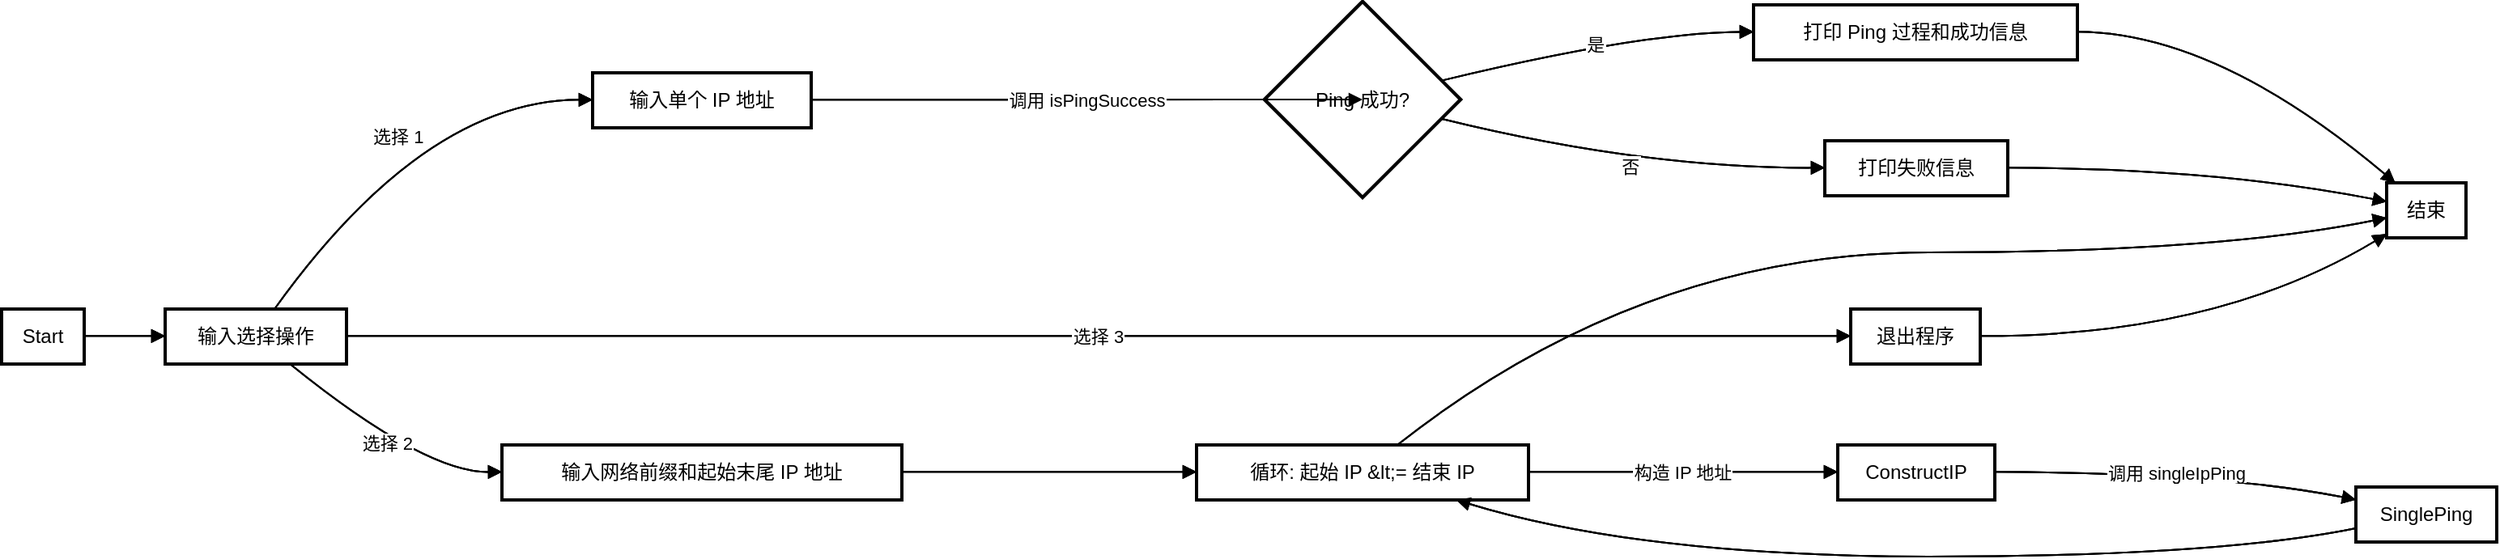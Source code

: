 <mxfile version="21.5.2" type="github">
  <diagram id="C5RBs43oDa-KdzZeNtuy" name="Page-1">
    <mxGraphModel dx="1622" dy="899" grid="1" gridSize="10" guides="1" tooltips="1" connect="1" arrows="1" fold="1" page="1" pageScale="1" pageWidth="827" pageHeight="1169" math="0" shadow="0">
      <root>
        <mxCell id="WIyWlLk6GJQsqaUBKTNV-0" />
        <mxCell id="WIyWlLk6GJQsqaUBKTNV-1" parent="WIyWlLk6GJQsqaUBKTNV-0" />
        <mxCell id="kFKn39zMqrcIzil2fU5O-25" value="Start" style="whiteSpace=wrap;strokeWidth=2;" vertex="1" parent="WIyWlLk6GJQsqaUBKTNV-1">
          <mxGeometry x="20" y="450" width="51" height="34" as="geometry" />
        </mxCell>
        <mxCell id="kFKn39zMqrcIzil2fU5O-26" value="输入选择操作" style="whiteSpace=wrap;strokeWidth=2;" vertex="1" parent="WIyWlLk6GJQsqaUBKTNV-1">
          <mxGeometry x="121" y="450" width="112" height="34" as="geometry" />
        </mxCell>
        <mxCell id="kFKn39zMqrcIzil2fU5O-27" value="输入单个 IP 地址" style="whiteSpace=wrap;strokeWidth=2;" vertex="1" parent="WIyWlLk6GJQsqaUBKTNV-1">
          <mxGeometry x="385" y="304" width="135" height="34" as="geometry" />
        </mxCell>
        <mxCell id="kFKn39zMqrcIzil2fU5O-28" value="Ping 成功?" style="rhombus;strokeWidth=2;whiteSpace=wrap;" vertex="1" parent="WIyWlLk6GJQsqaUBKTNV-1">
          <mxGeometry x="800" y="260" width="121" height="121" as="geometry" />
        </mxCell>
        <mxCell id="kFKn39zMqrcIzil2fU5O-29" value="打印 Ping 过程和成功信息" style="whiteSpace=wrap;strokeWidth=2;" vertex="1" parent="WIyWlLk6GJQsqaUBKTNV-1">
          <mxGeometry x="1102" y="262" width="200" height="34" as="geometry" />
        </mxCell>
        <mxCell id="kFKn39zMqrcIzil2fU5O-30" value="打印失败信息" style="whiteSpace=wrap;strokeWidth=2;" vertex="1" parent="WIyWlLk6GJQsqaUBKTNV-1">
          <mxGeometry x="1146" y="346" width="113" height="34" as="geometry" />
        </mxCell>
        <mxCell id="kFKn39zMqrcIzil2fU5O-31" value="结束" style="whiteSpace=wrap;strokeWidth=2;" vertex="1" parent="WIyWlLk6GJQsqaUBKTNV-1">
          <mxGeometry x="1493" y="372" width="49" height="34" as="geometry" />
        </mxCell>
        <mxCell id="kFKn39zMqrcIzil2fU5O-32" value="输入网络前缀和起始末尾 IP 地址" style="whiteSpace=wrap;strokeWidth=2;" vertex="1" parent="WIyWlLk6GJQsqaUBKTNV-1">
          <mxGeometry x="329" y="534" width="247" height="34" as="geometry" />
        </mxCell>
        <mxCell id="kFKn39zMqrcIzil2fU5O-33" value="循环: 起始 IP &amp;lt;= 结束 IP" style="whiteSpace=wrap;strokeWidth=2;" vertex="1" parent="WIyWlLk6GJQsqaUBKTNV-1">
          <mxGeometry x="758" y="534" width="205" height="34" as="geometry" />
        </mxCell>
        <mxCell id="kFKn39zMqrcIzil2fU5O-34" value="ConstructIP" style="whiteSpace=wrap;strokeWidth=2;" vertex="1" parent="WIyWlLk6GJQsqaUBKTNV-1">
          <mxGeometry x="1154" y="534" width="97" height="34" as="geometry" />
        </mxCell>
        <mxCell id="kFKn39zMqrcIzil2fU5O-35" value="SinglePing" style="whiteSpace=wrap;strokeWidth=2;" vertex="1" parent="WIyWlLk6GJQsqaUBKTNV-1">
          <mxGeometry x="1474" y="560" width="87" height="34" as="geometry" />
        </mxCell>
        <mxCell id="kFKn39zMqrcIzil2fU5O-36" value="退出程序" style="whiteSpace=wrap;strokeWidth=2;" vertex="1" parent="WIyWlLk6GJQsqaUBKTNV-1">
          <mxGeometry x="1162" y="450" width="80" height="34" as="geometry" />
        </mxCell>
        <mxCell id="kFKn39zMqrcIzil2fU5O-37" value="" style="curved=1;startArrow=none;endArrow=block;exitX=0.993;exitY=0.49;entryX=-0.003;entryY=0.49;rounded=0;" edge="1" parent="WIyWlLk6GJQsqaUBKTNV-1" source="kFKn39zMqrcIzil2fU5O-25" target="kFKn39zMqrcIzil2fU5O-26">
          <mxGeometry relative="1" as="geometry">
            <Array as="points" />
          </mxGeometry>
        </mxCell>
        <mxCell id="kFKn39zMqrcIzil2fU5O-38" value="选择 1" style="curved=1;startArrow=none;endArrow=block;exitX=0.605;exitY=-0.01;entryX=-0.001;entryY=0.49;rounded=0;" edge="1" parent="WIyWlLk6GJQsqaUBKTNV-1" source="kFKn39zMqrcIzil2fU5O-26" target="kFKn39zMqrcIzil2fU5O-27">
          <mxGeometry relative="1" as="geometry">
            <Array as="points">
              <mxPoint x="281" y="321" />
            </Array>
          </mxGeometry>
        </mxCell>
        <mxCell id="kFKn39zMqrcIzil2fU5O-39" value="调用 isPingSuccess" style="curved=1;startArrow=none;endArrow=block;exitX=0.997;exitY=0.49;entryX=0.003;entryY=0.501;rounded=0;" edge="1" parent="WIyWlLk6GJQsqaUBKTNV-1" source="kFKn39zMqrcIzil2fU5O-27" target="kFKn39zMqrcIzil2fU5O-28">
          <mxGeometry relative="1" as="geometry">
            <Array as="points" />
          </mxGeometry>
        </mxCell>
        <mxCell id="kFKn39zMqrcIzil2fU5O-40" value="是" style="curved=1;startArrow=none;endArrow=block;exitX=1.006;exitY=0.379;entryX=0.002;entryY=0.49;rounded=0;" edge="1" parent="WIyWlLk6GJQsqaUBKTNV-1" source="kFKn39zMqrcIzil2fU5O-28" target="kFKn39zMqrcIzil2fU5O-29">
          <mxGeometry relative="1" as="geometry">
            <Array as="points">
              <mxPoint x="1033" y="279" />
            </Array>
          </mxGeometry>
        </mxCell>
        <mxCell id="kFKn39zMqrcIzil2fU5O-41" value="否" style="curved=1;startArrow=none;endArrow=block;exitX=1.006;exitY=0.624;entryX=-0.001;entryY=0.49;rounded=0;" edge="1" parent="WIyWlLk6GJQsqaUBKTNV-1" source="kFKn39zMqrcIzil2fU5O-28" target="kFKn39zMqrcIzil2fU5O-30">
          <mxGeometry relative="1" as="geometry">
            <Array as="points">
              <mxPoint x="1033" y="363" />
            </Array>
          </mxGeometry>
        </mxCell>
        <mxCell id="kFKn39zMqrcIzil2fU5O-42" value="" style="curved=1;startArrow=none;endArrow=block;exitX=1.002;exitY=0.49;entryX=0.1;entryY=-0.01;rounded=0;" edge="1" parent="WIyWlLk6GJQsqaUBKTNV-1" source="kFKn39zMqrcIzil2fU5O-29" target="kFKn39zMqrcIzil2fU5O-31">
          <mxGeometry relative="1" as="geometry">
            <Array as="points">
              <mxPoint x="1388" y="279" />
            </Array>
          </mxGeometry>
        </mxCell>
        <mxCell id="kFKn39zMqrcIzil2fU5O-43" value="" style="curved=1;startArrow=none;endArrow=block;exitX=0.999;exitY=0.49;entryX=0.009;entryY=0.345;rounded=0;" edge="1" parent="WIyWlLk6GJQsqaUBKTNV-1" source="kFKn39zMqrcIzil2fU5O-30" target="kFKn39zMqrcIzil2fU5O-31">
          <mxGeometry relative="1" as="geometry">
            <Array as="points">
              <mxPoint x="1388" y="363" />
            </Array>
          </mxGeometry>
        </mxCell>
        <mxCell id="kFKn39zMqrcIzil2fU5O-44" value="选择 2" style="curved=1;startArrow=none;endArrow=block;exitX=0.685;exitY=0.99;entryX=-0.0;entryY=0.49;rounded=0;" edge="1" parent="WIyWlLk6GJQsqaUBKTNV-1" source="kFKn39zMqrcIzil2fU5O-26" target="kFKn39zMqrcIzil2fU5O-32">
          <mxGeometry relative="1" as="geometry">
            <Array as="points">
              <mxPoint x="281" y="551" />
            </Array>
          </mxGeometry>
        </mxCell>
        <mxCell id="kFKn39zMqrcIzil2fU5O-45" value="" style="curved=1;startArrow=none;endArrow=block;exitX=0.998;exitY=0.49;entryX=0.002;entryY=0.49;rounded=0;" edge="1" parent="WIyWlLk6GJQsqaUBKTNV-1" source="kFKn39zMqrcIzil2fU5O-32" target="kFKn39zMqrcIzil2fU5O-33">
          <mxGeometry relative="1" as="geometry">
            <Array as="points" />
          </mxGeometry>
        </mxCell>
        <mxCell id="kFKn39zMqrcIzil2fU5O-46" value="构造 IP 地址" style="curved=1;startArrow=none;endArrow=block;exitX=1.003;exitY=0.49;entryX=-0.003;entryY=0.49;rounded=0;" edge="1" parent="WIyWlLk6GJQsqaUBKTNV-1" source="kFKn39zMqrcIzil2fU5O-33" target="kFKn39zMqrcIzil2fU5O-34">
          <mxGeometry relative="1" as="geometry">
            <Array as="points" />
          </mxGeometry>
        </mxCell>
        <mxCell id="kFKn39zMqrcIzil2fU5O-47" value="调用 singleIpPing" style="curved=1;startArrow=none;endArrow=block;exitX=1.001;exitY=0.49;entryX=0.005;entryY=0.233;rounded=0;" edge="1" parent="WIyWlLk6GJQsqaUBKTNV-1" source="kFKn39zMqrcIzil2fU5O-34" target="kFKn39zMqrcIzil2fU5O-35">
          <mxGeometry relative="1" as="geometry">
            <Array as="points">
              <mxPoint x="1388" y="551" />
            </Array>
          </mxGeometry>
        </mxCell>
        <mxCell id="kFKn39zMqrcIzil2fU5O-48" value="" style="curved=1;startArrow=none;endArrow=block;exitX=0.005;exitY=0.747;entryX=0.777;entryY=0.99;rounded=0;" edge="1" parent="WIyWlLk6GJQsqaUBKTNV-1" source="kFKn39zMqrcIzil2fU5O-35" target="kFKn39zMqrcIzil2fU5O-33">
          <mxGeometry relative="1" as="geometry">
            <Array as="points">
              <mxPoint x="1388" y="603" />
              <mxPoint x="1033" y="603" />
            </Array>
          </mxGeometry>
        </mxCell>
        <mxCell id="kFKn39zMqrcIzil2fU5O-49" value="" style="curved=1;startArrow=none;endArrow=block;exitX=0.607;exitY=-0.01;entryX=0.009;entryY=0.635;rounded=0;" edge="1" parent="WIyWlLk6GJQsqaUBKTNV-1" source="kFKn39zMqrcIzil2fU5O-33" target="kFKn39zMqrcIzil2fU5O-31">
          <mxGeometry relative="1" as="geometry">
            <Array as="points">
              <mxPoint x="1033" y="415" />
              <mxPoint x="1388" y="415" />
            </Array>
          </mxGeometry>
        </mxCell>
        <mxCell id="kFKn39zMqrcIzil2fU5O-50" value="选择 3" style="curved=1;startArrow=none;endArrow=block;exitX=0.997;exitY=0.49;entryX=0.005;entryY=0.49;rounded=0;" edge="1" parent="WIyWlLk6GJQsqaUBKTNV-1" source="kFKn39zMqrcIzil2fU5O-26" target="kFKn39zMqrcIzil2fU5O-36">
          <mxGeometry relative="1" as="geometry">
            <Array as="points" />
          </mxGeometry>
        </mxCell>
        <mxCell id="kFKn39zMqrcIzil2fU5O-51" value="" style="curved=1;startArrow=none;endArrow=block;exitX=1.005;exitY=0.49;entryX=0.009;entryY=0.924;rounded=0;" edge="1" parent="WIyWlLk6GJQsqaUBKTNV-1" source="kFKn39zMqrcIzil2fU5O-36" target="kFKn39zMqrcIzil2fU5O-31">
          <mxGeometry relative="1" as="geometry">
            <Array as="points">
              <mxPoint x="1388" y="467" />
            </Array>
          </mxGeometry>
        </mxCell>
        <mxCell id="kFKn39zMqrcIzil2fU5O-52" value="Start" style="whiteSpace=wrap;strokeWidth=2;" vertex="1" parent="WIyWlLk6GJQsqaUBKTNV-1">
          <mxGeometry x="20" y="450" width="51" height="34" as="geometry" />
        </mxCell>
        <mxCell id="kFKn39zMqrcIzil2fU5O-53" value="输入选择操作" style="whiteSpace=wrap;strokeWidth=2;" vertex="1" parent="WIyWlLk6GJQsqaUBKTNV-1">
          <mxGeometry x="121" y="450" width="112" height="34" as="geometry" />
        </mxCell>
        <mxCell id="kFKn39zMqrcIzil2fU5O-54" value="输入单个 IP 地址" style="whiteSpace=wrap;strokeWidth=2;" vertex="1" parent="WIyWlLk6GJQsqaUBKTNV-1">
          <mxGeometry x="385" y="304" width="135" height="34" as="geometry" />
        </mxCell>
        <mxCell id="kFKn39zMqrcIzil2fU5O-55" value="Ping 成功?" style="rhombus;strokeWidth=2;whiteSpace=wrap;" vertex="1" parent="WIyWlLk6GJQsqaUBKTNV-1">
          <mxGeometry x="800" y="260" width="121" height="121" as="geometry" />
        </mxCell>
        <mxCell id="kFKn39zMqrcIzil2fU5O-56" value="打印 Ping 过程和成功信息" style="whiteSpace=wrap;strokeWidth=2;" vertex="1" parent="WIyWlLk6GJQsqaUBKTNV-1">
          <mxGeometry x="1102" y="262" width="200" height="34" as="geometry" />
        </mxCell>
        <mxCell id="kFKn39zMqrcIzil2fU5O-57" value="打印失败信息" style="whiteSpace=wrap;strokeWidth=2;" vertex="1" parent="WIyWlLk6GJQsqaUBKTNV-1">
          <mxGeometry x="1146" y="346" width="113" height="34" as="geometry" />
        </mxCell>
        <mxCell id="kFKn39zMqrcIzil2fU5O-58" value="结束" style="whiteSpace=wrap;strokeWidth=2;" vertex="1" parent="WIyWlLk6GJQsqaUBKTNV-1">
          <mxGeometry x="1493" y="372" width="49" height="34" as="geometry" />
        </mxCell>
        <mxCell id="kFKn39zMqrcIzil2fU5O-59" value="输入网络前缀和起始末尾 IP 地址" style="whiteSpace=wrap;strokeWidth=2;" vertex="1" parent="WIyWlLk6GJQsqaUBKTNV-1">
          <mxGeometry x="329" y="534" width="247" height="34" as="geometry" />
        </mxCell>
        <mxCell id="kFKn39zMqrcIzil2fU5O-60" value="循环: 起始 IP &amp;lt;= 结束 IP" style="whiteSpace=wrap;strokeWidth=2;" vertex="1" parent="WIyWlLk6GJQsqaUBKTNV-1">
          <mxGeometry x="758" y="534" width="205" height="34" as="geometry" />
        </mxCell>
        <mxCell id="kFKn39zMqrcIzil2fU5O-61" value="ConstructIP" style="whiteSpace=wrap;strokeWidth=2;" vertex="1" parent="WIyWlLk6GJQsqaUBKTNV-1">
          <mxGeometry x="1154" y="534" width="97" height="34" as="geometry" />
        </mxCell>
        <mxCell id="kFKn39zMqrcIzil2fU5O-62" value="SinglePing" style="whiteSpace=wrap;strokeWidth=2;" vertex="1" parent="WIyWlLk6GJQsqaUBKTNV-1">
          <mxGeometry x="1474" y="560" width="87" height="34" as="geometry" />
        </mxCell>
        <mxCell id="kFKn39zMqrcIzil2fU5O-63" value="退出程序" style="whiteSpace=wrap;strokeWidth=2;" vertex="1" parent="WIyWlLk6GJQsqaUBKTNV-1">
          <mxGeometry x="1162" y="450" width="80" height="34" as="geometry" />
        </mxCell>
        <mxCell id="kFKn39zMqrcIzil2fU5O-64" value="" style="curved=1;startArrow=none;endArrow=block;exitX=0.993;exitY=0.49;entryX=-0.003;entryY=0.49;rounded=0;" edge="1" parent="WIyWlLk6GJQsqaUBKTNV-1" source="kFKn39zMqrcIzil2fU5O-52" target="kFKn39zMqrcIzil2fU5O-53">
          <mxGeometry relative="1" as="geometry">
            <Array as="points" />
          </mxGeometry>
        </mxCell>
        <mxCell id="kFKn39zMqrcIzil2fU5O-65" value="选择 1" style="curved=1;startArrow=none;endArrow=block;exitX=0.605;exitY=-0.01;entryX=-0.001;entryY=0.49;rounded=0;" edge="1" parent="WIyWlLk6GJQsqaUBKTNV-1" source="kFKn39zMqrcIzil2fU5O-53" target="kFKn39zMqrcIzil2fU5O-54">
          <mxGeometry relative="1" as="geometry">
            <Array as="points">
              <mxPoint x="281" y="321" />
            </Array>
          </mxGeometry>
        </mxCell>
        <mxCell id="kFKn39zMqrcIzil2fU5O-66" value="调用 isPingSuccess" style="curved=1;startArrow=none;endArrow=block;exitX=0.997;exitY=0.49;entryX=0.003;entryY=0.501;rounded=0;" edge="1" parent="WIyWlLk6GJQsqaUBKTNV-1" source="kFKn39zMqrcIzil2fU5O-54" target="kFKn39zMqrcIzil2fU5O-55">
          <mxGeometry relative="1" as="geometry">
            <Array as="points" />
          </mxGeometry>
        </mxCell>
        <mxCell id="kFKn39zMqrcIzil2fU5O-67" value="是" style="curved=1;startArrow=none;endArrow=block;exitX=1.006;exitY=0.379;entryX=0.002;entryY=0.49;rounded=0;" edge="1" parent="WIyWlLk6GJQsqaUBKTNV-1" source="kFKn39zMqrcIzil2fU5O-55" target="kFKn39zMqrcIzil2fU5O-56">
          <mxGeometry relative="1" as="geometry">
            <Array as="points">
              <mxPoint x="1033" y="279" />
            </Array>
          </mxGeometry>
        </mxCell>
        <mxCell id="kFKn39zMqrcIzil2fU5O-68" value="否" style="curved=1;startArrow=none;endArrow=block;exitX=1.006;exitY=0.624;entryX=-0.001;entryY=0.49;rounded=0;" edge="1" parent="WIyWlLk6GJQsqaUBKTNV-1" source="kFKn39zMqrcIzil2fU5O-55" target="kFKn39zMqrcIzil2fU5O-57">
          <mxGeometry relative="1" as="geometry">
            <Array as="points">
              <mxPoint x="1033" y="363" />
            </Array>
          </mxGeometry>
        </mxCell>
        <mxCell id="kFKn39zMqrcIzil2fU5O-69" value="" style="curved=1;startArrow=none;endArrow=block;exitX=1.002;exitY=0.49;entryX=0.1;entryY=-0.01;rounded=0;" edge="1" parent="WIyWlLk6GJQsqaUBKTNV-1" source="kFKn39zMqrcIzil2fU5O-56" target="kFKn39zMqrcIzil2fU5O-58">
          <mxGeometry relative="1" as="geometry">
            <Array as="points">
              <mxPoint x="1388" y="279" />
            </Array>
          </mxGeometry>
        </mxCell>
        <mxCell id="kFKn39zMqrcIzil2fU5O-70" value="" style="curved=1;startArrow=none;endArrow=block;exitX=0.999;exitY=0.49;entryX=0.009;entryY=0.345;rounded=0;" edge="1" parent="WIyWlLk6GJQsqaUBKTNV-1" source="kFKn39zMqrcIzil2fU5O-57" target="kFKn39zMqrcIzil2fU5O-58">
          <mxGeometry relative="1" as="geometry">
            <Array as="points">
              <mxPoint x="1388" y="363" />
            </Array>
          </mxGeometry>
        </mxCell>
        <mxCell id="kFKn39zMqrcIzil2fU5O-71" value="选择 2" style="curved=1;startArrow=none;endArrow=block;exitX=0.685;exitY=0.99;entryX=-0.0;entryY=0.49;rounded=0;" edge="1" parent="WIyWlLk6GJQsqaUBKTNV-1" source="kFKn39zMqrcIzil2fU5O-53" target="kFKn39zMqrcIzil2fU5O-59">
          <mxGeometry relative="1" as="geometry">
            <Array as="points">
              <mxPoint x="281" y="551" />
            </Array>
          </mxGeometry>
        </mxCell>
        <mxCell id="kFKn39zMqrcIzil2fU5O-72" value="" style="curved=1;startArrow=none;endArrow=block;exitX=0.998;exitY=0.49;entryX=0.002;entryY=0.49;rounded=0;" edge="1" parent="WIyWlLk6GJQsqaUBKTNV-1" source="kFKn39zMqrcIzil2fU5O-59" target="kFKn39zMqrcIzil2fU5O-60">
          <mxGeometry relative="1" as="geometry">
            <Array as="points" />
          </mxGeometry>
        </mxCell>
        <mxCell id="kFKn39zMqrcIzil2fU5O-73" value="构造 IP 地址" style="curved=1;startArrow=none;endArrow=block;exitX=1.003;exitY=0.49;entryX=-0.003;entryY=0.49;rounded=0;" edge="1" parent="WIyWlLk6GJQsqaUBKTNV-1" source="kFKn39zMqrcIzil2fU5O-60" target="kFKn39zMqrcIzil2fU5O-61">
          <mxGeometry relative="1" as="geometry">
            <Array as="points" />
          </mxGeometry>
        </mxCell>
        <mxCell id="kFKn39zMqrcIzil2fU5O-74" value="调用 singleIpPing" style="curved=1;startArrow=none;endArrow=block;exitX=1.001;exitY=0.49;entryX=0.005;entryY=0.233;rounded=0;" edge="1" parent="WIyWlLk6GJQsqaUBKTNV-1" source="kFKn39zMqrcIzil2fU5O-61" target="kFKn39zMqrcIzil2fU5O-62">
          <mxGeometry relative="1" as="geometry">
            <Array as="points">
              <mxPoint x="1388" y="551" />
            </Array>
          </mxGeometry>
        </mxCell>
        <mxCell id="kFKn39zMqrcIzil2fU5O-75" value="" style="curved=1;startArrow=none;endArrow=block;exitX=0.005;exitY=0.747;entryX=0.777;entryY=0.99;rounded=0;" edge="1" parent="WIyWlLk6GJQsqaUBKTNV-1" source="kFKn39zMqrcIzil2fU5O-62" target="kFKn39zMqrcIzil2fU5O-60">
          <mxGeometry relative="1" as="geometry">
            <Array as="points">
              <mxPoint x="1388" y="603" />
              <mxPoint x="1033" y="603" />
            </Array>
          </mxGeometry>
        </mxCell>
        <mxCell id="kFKn39zMqrcIzil2fU5O-76" value="" style="curved=1;startArrow=none;endArrow=block;exitX=0.607;exitY=-0.01;entryX=0.009;entryY=0.635;rounded=0;" edge="1" parent="WIyWlLk6GJQsqaUBKTNV-1" source="kFKn39zMqrcIzil2fU5O-60" target="kFKn39zMqrcIzil2fU5O-58">
          <mxGeometry relative="1" as="geometry">
            <Array as="points">
              <mxPoint x="1033" y="415" />
              <mxPoint x="1388" y="415" />
            </Array>
          </mxGeometry>
        </mxCell>
        <mxCell id="kFKn39zMqrcIzil2fU5O-77" value="选择 3" style="curved=1;startArrow=none;endArrow=block;exitX=0.997;exitY=0.49;entryX=0.005;entryY=0.49;rounded=0;" edge="1" parent="WIyWlLk6GJQsqaUBKTNV-1" source="kFKn39zMqrcIzil2fU5O-53" target="kFKn39zMqrcIzil2fU5O-63">
          <mxGeometry relative="1" as="geometry">
            <Array as="points" />
          </mxGeometry>
        </mxCell>
        <mxCell id="kFKn39zMqrcIzil2fU5O-78" value="" style="curved=1;startArrow=none;endArrow=block;exitX=1.005;exitY=0.49;entryX=0.009;entryY=0.924;rounded=0;" edge="1" parent="WIyWlLk6GJQsqaUBKTNV-1" source="kFKn39zMqrcIzil2fU5O-63" target="kFKn39zMqrcIzil2fU5O-58">
          <mxGeometry relative="1" as="geometry">
            <Array as="points">
              <mxPoint x="1388" y="467" />
            </Array>
          </mxGeometry>
        </mxCell>
        <mxCell id="kFKn39zMqrcIzil2fU5O-79" value="Start" style="whiteSpace=wrap;strokeWidth=2;" vertex="1" parent="WIyWlLk6GJQsqaUBKTNV-1">
          <mxGeometry x="20" y="450" width="51" height="34" as="geometry" />
        </mxCell>
        <mxCell id="kFKn39zMqrcIzil2fU5O-80" value="输入选择操作" style="whiteSpace=wrap;strokeWidth=2;" vertex="1" parent="WIyWlLk6GJQsqaUBKTNV-1">
          <mxGeometry x="121" y="450" width="112" height="34" as="geometry" />
        </mxCell>
        <mxCell id="kFKn39zMqrcIzil2fU5O-81" value="输入单个 IP 地址" style="whiteSpace=wrap;strokeWidth=2;" vertex="1" parent="WIyWlLk6GJQsqaUBKTNV-1">
          <mxGeometry x="385" y="304" width="135" height="34" as="geometry" />
        </mxCell>
        <mxCell id="kFKn39zMqrcIzil2fU5O-82" value="Ping 成功?" style="rhombus;strokeWidth=2;whiteSpace=wrap;" vertex="1" parent="WIyWlLk6GJQsqaUBKTNV-1">
          <mxGeometry x="800" y="260" width="121" height="121" as="geometry" />
        </mxCell>
        <mxCell id="kFKn39zMqrcIzil2fU5O-83" value="打印 Ping 过程和成功信息" style="whiteSpace=wrap;strokeWidth=2;" vertex="1" parent="WIyWlLk6GJQsqaUBKTNV-1">
          <mxGeometry x="1102" y="262" width="200" height="34" as="geometry" />
        </mxCell>
        <mxCell id="kFKn39zMqrcIzil2fU5O-84" value="打印失败信息" style="whiteSpace=wrap;strokeWidth=2;" vertex="1" parent="WIyWlLk6GJQsqaUBKTNV-1">
          <mxGeometry x="1146" y="346" width="113" height="34" as="geometry" />
        </mxCell>
        <mxCell id="kFKn39zMqrcIzil2fU5O-85" value="结束" style="whiteSpace=wrap;strokeWidth=2;" vertex="1" parent="WIyWlLk6GJQsqaUBKTNV-1">
          <mxGeometry x="1493" y="372" width="49" height="34" as="geometry" />
        </mxCell>
        <mxCell id="kFKn39zMqrcIzil2fU5O-86" value="输入网络前缀和起始末尾 IP 地址" style="whiteSpace=wrap;strokeWidth=2;" vertex="1" parent="WIyWlLk6GJQsqaUBKTNV-1">
          <mxGeometry x="329" y="534" width="247" height="34" as="geometry" />
        </mxCell>
        <mxCell id="kFKn39zMqrcIzil2fU5O-87" value="循环: 起始 IP &amp;lt;= 结束 IP" style="whiteSpace=wrap;strokeWidth=2;" vertex="1" parent="WIyWlLk6GJQsqaUBKTNV-1">
          <mxGeometry x="758" y="534" width="205" height="34" as="geometry" />
        </mxCell>
        <mxCell id="kFKn39zMqrcIzil2fU5O-88" value="ConstructIP" style="whiteSpace=wrap;strokeWidth=2;" vertex="1" parent="WIyWlLk6GJQsqaUBKTNV-1">
          <mxGeometry x="1154" y="534" width="97" height="34" as="geometry" />
        </mxCell>
        <mxCell id="kFKn39zMqrcIzil2fU5O-89" value="SinglePing" style="whiteSpace=wrap;strokeWidth=2;" vertex="1" parent="WIyWlLk6GJQsqaUBKTNV-1">
          <mxGeometry x="1474" y="560" width="87" height="34" as="geometry" />
        </mxCell>
        <mxCell id="kFKn39zMqrcIzil2fU5O-90" value="退出程序" style="whiteSpace=wrap;strokeWidth=2;" vertex="1" parent="WIyWlLk6GJQsqaUBKTNV-1">
          <mxGeometry x="1162" y="450" width="80" height="34" as="geometry" />
        </mxCell>
        <mxCell id="kFKn39zMqrcIzil2fU5O-91" value="" style="curved=1;startArrow=none;endArrow=block;exitX=0.993;exitY=0.49;entryX=-0.003;entryY=0.49;rounded=0;" edge="1" parent="WIyWlLk6GJQsqaUBKTNV-1" source="kFKn39zMqrcIzil2fU5O-79" target="kFKn39zMqrcIzil2fU5O-80">
          <mxGeometry relative="1" as="geometry">
            <Array as="points" />
          </mxGeometry>
        </mxCell>
        <mxCell id="kFKn39zMqrcIzil2fU5O-92" value="选择 1" style="curved=1;startArrow=none;endArrow=block;exitX=0.605;exitY=-0.01;entryX=-0.001;entryY=0.49;rounded=0;" edge="1" parent="WIyWlLk6GJQsqaUBKTNV-1" source="kFKn39zMqrcIzil2fU5O-80" target="kFKn39zMqrcIzil2fU5O-81">
          <mxGeometry relative="1" as="geometry">
            <Array as="points">
              <mxPoint x="281" y="321" />
            </Array>
          </mxGeometry>
        </mxCell>
        <mxCell id="kFKn39zMqrcIzil2fU5O-93" value="调用 isPingSuccess" style="curved=1;startArrow=none;endArrow=block;exitX=0.997;exitY=0.49;entryX=0.003;entryY=0.501;rounded=0;" edge="1" parent="WIyWlLk6GJQsqaUBKTNV-1" source="kFKn39zMqrcIzil2fU5O-81" target="kFKn39zMqrcIzil2fU5O-82">
          <mxGeometry relative="1" as="geometry">
            <Array as="points" />
          </mxGeometry>
        </mxCell>
        <mxCell id="kFKn39zMqrcIzil2fU5O-94" value="是" style="curved=1;startArrow=none;endArrow=block;exitX=1.006;exitY=0.379;entryX=0.002;entryY=0.49;rounded=0;" edge="1" parent="WIyWlLk6GJQsqaUBKTNV-1" source="kFKn39zMqrcIzil2fU5O-82" target="kFKn39zMqrcIzil2fU5O-83">
          <mxGeometry relative="1" as="geometry">
            <Array as="points">
              <mxPoint x="1033" y="279" />
            </Array>
          </mxGeometry>
        </mxCell>
        <mxCell id="kFKn39zMqrcIzil2fU5O-95" value="否" style="curved=1;startArrow=none;endArrow=block;exitX=1.006;exitY=0.624;entryX=-0.001;entryY=0.49;rounded=0;" edge="1" parent="WIyWlLk6GJQsqaUBKTNV-1" source="kFKn39zMqrcIzil2fU5O-82" target="kFKn39zMqrcIzil2fU5O-84">
          <mxGeometry relative="1" as="geometry">
            <Array as="points">
              <mxPoint x="1033" y="363" />
            </Array>
          </mxGeometry>
        </mxCell>
        <mxCell id="kFKn39zMqrcIzil2fU5O-96" value="" style="curved=1;startArrow=none;endArrow=block;exitX=1.002;exitY=0.49;entryX=0.1;entryY=-0.01;rounded=0;" edge="1" parent="WIyWlLk6GJQsqaUBKTNV-1" source="kFKn39zMqrcIzil2fU5O-83" target="kFKn39zMqrcIzil2fU5O-85">
          <mxGeometry relative="1" as="geometry">
            <Array as="points">
              <mxPoint x="1388" y="279" />
            </Array>
          </mxGeometry>
        </mxCell>
        <mxCell id="kFKn39zMqrcIzil2fU5O-97" value="" style="curved=1;startArrow=none;endArrow=block;exitX=0.999;exitY=0.49;entryX=0.009;entryY=0.345;rounded=0;" edge="1" parent="WIyWlLk6GJQsqaUBKTNV-1" source="kFKn39zMqrcIzil2fU5O-84" target="kFKn39zMqrcIzil2fU5O-85">
          <mxGeometry relative="1" as="geometry">
            <Array as="points">
              <mxPoint x="1388" y="363" />
            </Array>
          </mxGeometry>
        </mxCell>
        <mxCell id="kFKn39zMqrcIzil2fU5O-98" value="选择 2" style="curved=1;startArrow=none;endArrow=block;exitX=0.685;exitY=0.99;entryX=-0.0;entryY=0.49;rounded=0;" edge="1" parent="WIyWlLk6GJQsqaUBKTNV-1" source="kFKn39zMqrcIzil2fU5O-80" target="kFKn39zMqrcIzil2fU5O-86">
          <mxGeometry relative="1" as="geometry">
            <Array as="points">
              <mxPoint x="281" y="551" />
            </Array>
          </mxGeometry>
        </mxCell>
        <mxCell id="kFKn39zMqrcIzil2fU5O-99" value="" style="curved=1;startArrow=none;endArrow=block;exitX=0.998;exitY=0.49;entryX=0.002;entryY=0.49;rounded=0;" edge="1" parent="WIyWlLk6GJQsqaUBKTNV-1" source="kFKn39zMqrcIzil2fU5O-86" target="kFKn39zMqrcIzil2fU5O-87">
          <mxGeometry relative="1" as="geometry">
            <Array as="points" />
          </mxGeometry>
        </mxCell>
        <mxCell id="kFKn39zMqrcIzil2fU5O-100" value="构造 IP 地址" style="curved=1;startArrow=none;endArrow=block;exitX=1.003;exitY=0.49;entryX=-0.003;entryY=0.49;rounded=0;" edge="1" parent="WIyWlLk6GJQsqaUBKTNV-1" source="kFKn39zMqrcIzil2fU5O-87" target="kFKn39zMqrcIzil2fU5O-88">
          <mxGeometry relative="1" as="geometry">
            <Array as="points" />
          </mxGeometry>
        </mxCell>
        <mxCell id="kFKn39zMqrcIzil2fU5O-101" value="调用 singleIpPing" style="curved=1;startArrow=none;endArrow=block;exitX=1.001;exitY=0.49;entryX=0.005;entryY=0.233;rounded=0;" edge="1" parent="WIyWlLk6GJQsqaUBKTNV-1" source="kFKn39zMqrcIzil2fU5O-88" target="kFKn39zMqrcIzil2fU5O-89">
          <mxGeometry relative="1" as="geometry">
            <Array as="points">
              <mxPoint x="1388" y="551" />
            </Array>
          </mxGeometry>
        </mxCell>
        <mxCell id="kFKn39zMqrcIzil2fU5O-102" value="" style="curved=1;startArrow=none;endArrow=block;exitX=0.005;exitY=0.747;entryX=0.777;entryY=0.99;rounded=0;" edge="1" parent="WIyWlLk6GJQsqaUBKTNV-1" source="kFKn39zMqrcIzil2fU5O-89" target="kFKn39zMqrcIzil2fU5O-87">
          <mxGeometry relative="1" as="geometry">
            <Array as="points">
              <mxPoint x="1388" y="603" />
              <mxPoint x="1033" y="603" />
            </Array>
          </mxGeometry>
        </mxCell>
        <mxCell id="kFKn39zMqrcIzil2fU5O-103" value="" style="curved=1;startArrow=none;endArrow=block;exitX=0.607;exitY=-0.01;entryX=0.009;entryY=0.635;rounded=0;" edge="1" parent="WIyWlLk6GJQsqaUBKTNV-1" source="kFKn39zMqrcIzil2fU5O-87" target="kFKn39zMqrcIzil2fU5O-85">
          <mxGeometry relative="1" as="geometry">
            <Array as="points">
              <mxPoint x="1033" y="415" />
              <mxPoint x="1388" y="415" />
            </Array>
          </mxGeometry>
        </mxCell>
        <mxCell id="kFKn39zMqrcIzil2fU5O-104" value="选择 3" style="curved=1;startArrow=none;endArrow=block;exitX=0.997;exitY=0.49;entryX=0.005;entryY=0.49;rounded=0;" edge="1" parent="WIyWlLk6GJQsqaUBKTNV-1" source="kFKn39zMqrcIzil2fU5O-80" target="kFKn39zMqrcIzil2fU5O-90">
          <mxGeometry relative="1" as="geometry">
            <Array as="points" />
          </mxGeometry>
        </mxCell>
        <mxCell id="kFKn39zMqrcIzil2fU5O-105" value="" style="curved=1;startArrow=none;endArrow=block;exitX=1.005;exitY=0.49;entryX=0.009;entryY=0.924;rounded=0;" edge="1" parent="WIyWlLk6GJQsqaUBKTNV-1" source="kFKn39zMqrcIzil2fU5O-90" target="kFKn39zMqrcIzil2fU5O-85">
          <mxGeometry relative="1" as="geometry">
            <Array as="points">
              <mxPoint x="1388" y="467" />
            </Array>
          </mxGeometry>
        </mxCell>
      </root>
    </mxGraphModel>
  </diagram>
</mxfile>
